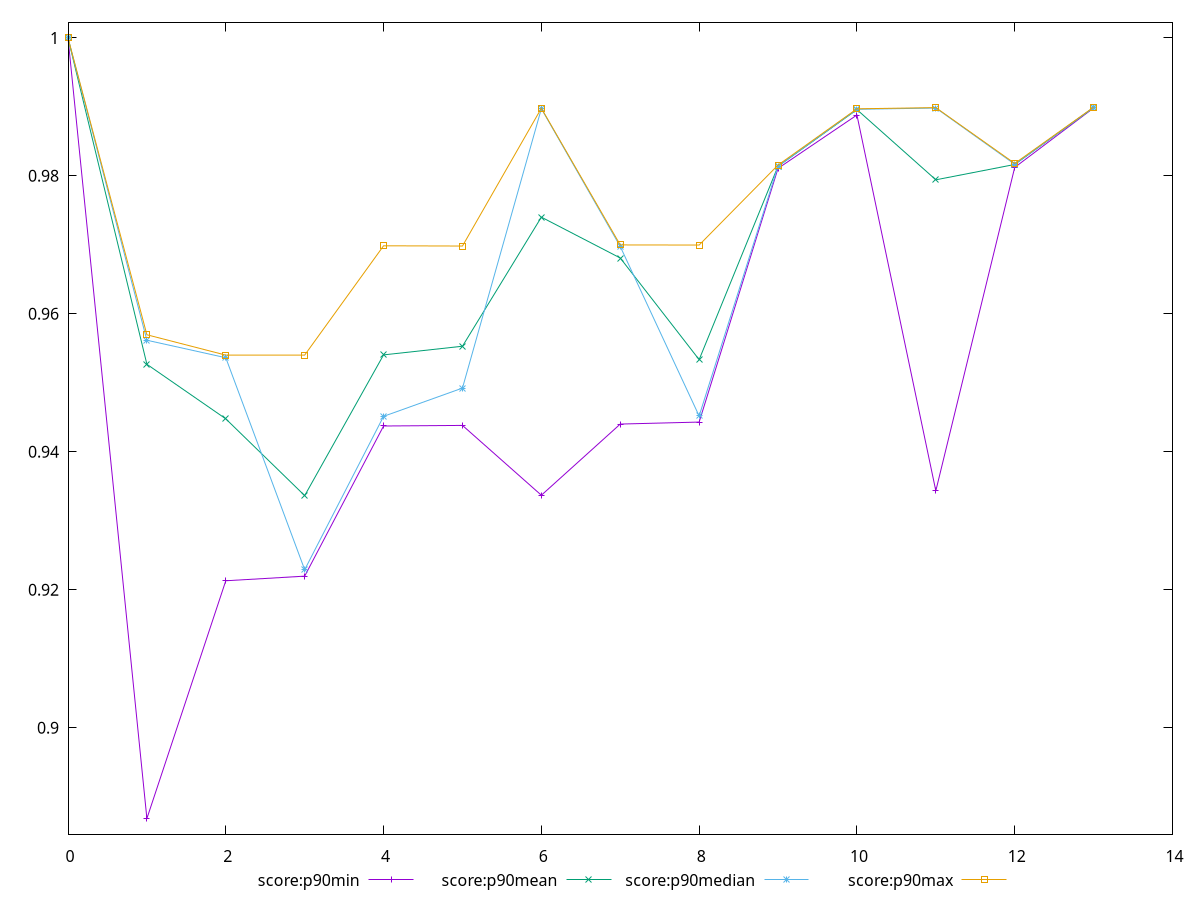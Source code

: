 reset
set terminal svg size 640, 520 enhanced background rgb 'white'
set output "reprap/first-contentful-paint/progression/score.svg"

$scoreP90Min <<EOF
0 0.9999940448449472
1 0.8868314748722668
2 0.9212994102952925
3 0.9219679058503829
4 0.943734639643558
5 0.943818659790264
6 0.933697425291549
7 0.944014244639886
8 0.9443030417368379
9 0.9810871652402663
10 0.9888178938524337
11 0.9343390964023497
12 0.9812232259159619
13 0.9898424762111055
EOF

$scoreP90Mean <<EOF
0 0.9999947899560554
1 0.9526793763041613
2 0.9447708636342262
3 0.9336413362277423
4 0.9540456770905826
5 0.9553002088607369
6 0.9740089340042434
7 0.9680859122968888
8 0.9533542571649546
9 0.9813912415773206
10 0.9896017552616052
11 0.9794251025036192
12 0.9816481501995943
13 0.9898997124730833
EOF

$scoreP90Median <<EOF
0 0.9999948449814213
1 0.956164601828506
2 0.9536273845699172
3 0.9229029358413234
4 0.945134418938745
5 0.9492346072694394
6 0.9897307050353541
7 0.9697561679108468
8 0.9451854723966114
9 0.9813979910646855
10 0.9896453099642822
11 0.9898300448073367
12 0.981677128086603
13 0.9898992306337027
EOF

$scoreP90Max <<EOF
0 0.9999950204595003
1 0.9569579435856786
2 0.9540096097283219
3 0.9540168351841156
4 0.9698581658066622
5 0.9698222366867115
6 0.9897983086646659
7 0.969985039963794
8 0.9699656449742463
9 0.9815651729107868
10 0.9897170153198775
11 0.9898899947779837
12 0.9818001460999182
13 0.989951563206973
EOF

set key outside below
set yrange [0.884568203960522:1.002258291371245]

plot \
  $scoreP90Min title "score:p90min" with linespoints, \
  $scoreP90Mean title "score:p90mean" with linespoints, \
  $scoreP90Median title "score:p90median" with linespoints, \
  $scoreP90Max title "score:p90max" with linespoints, \


reset